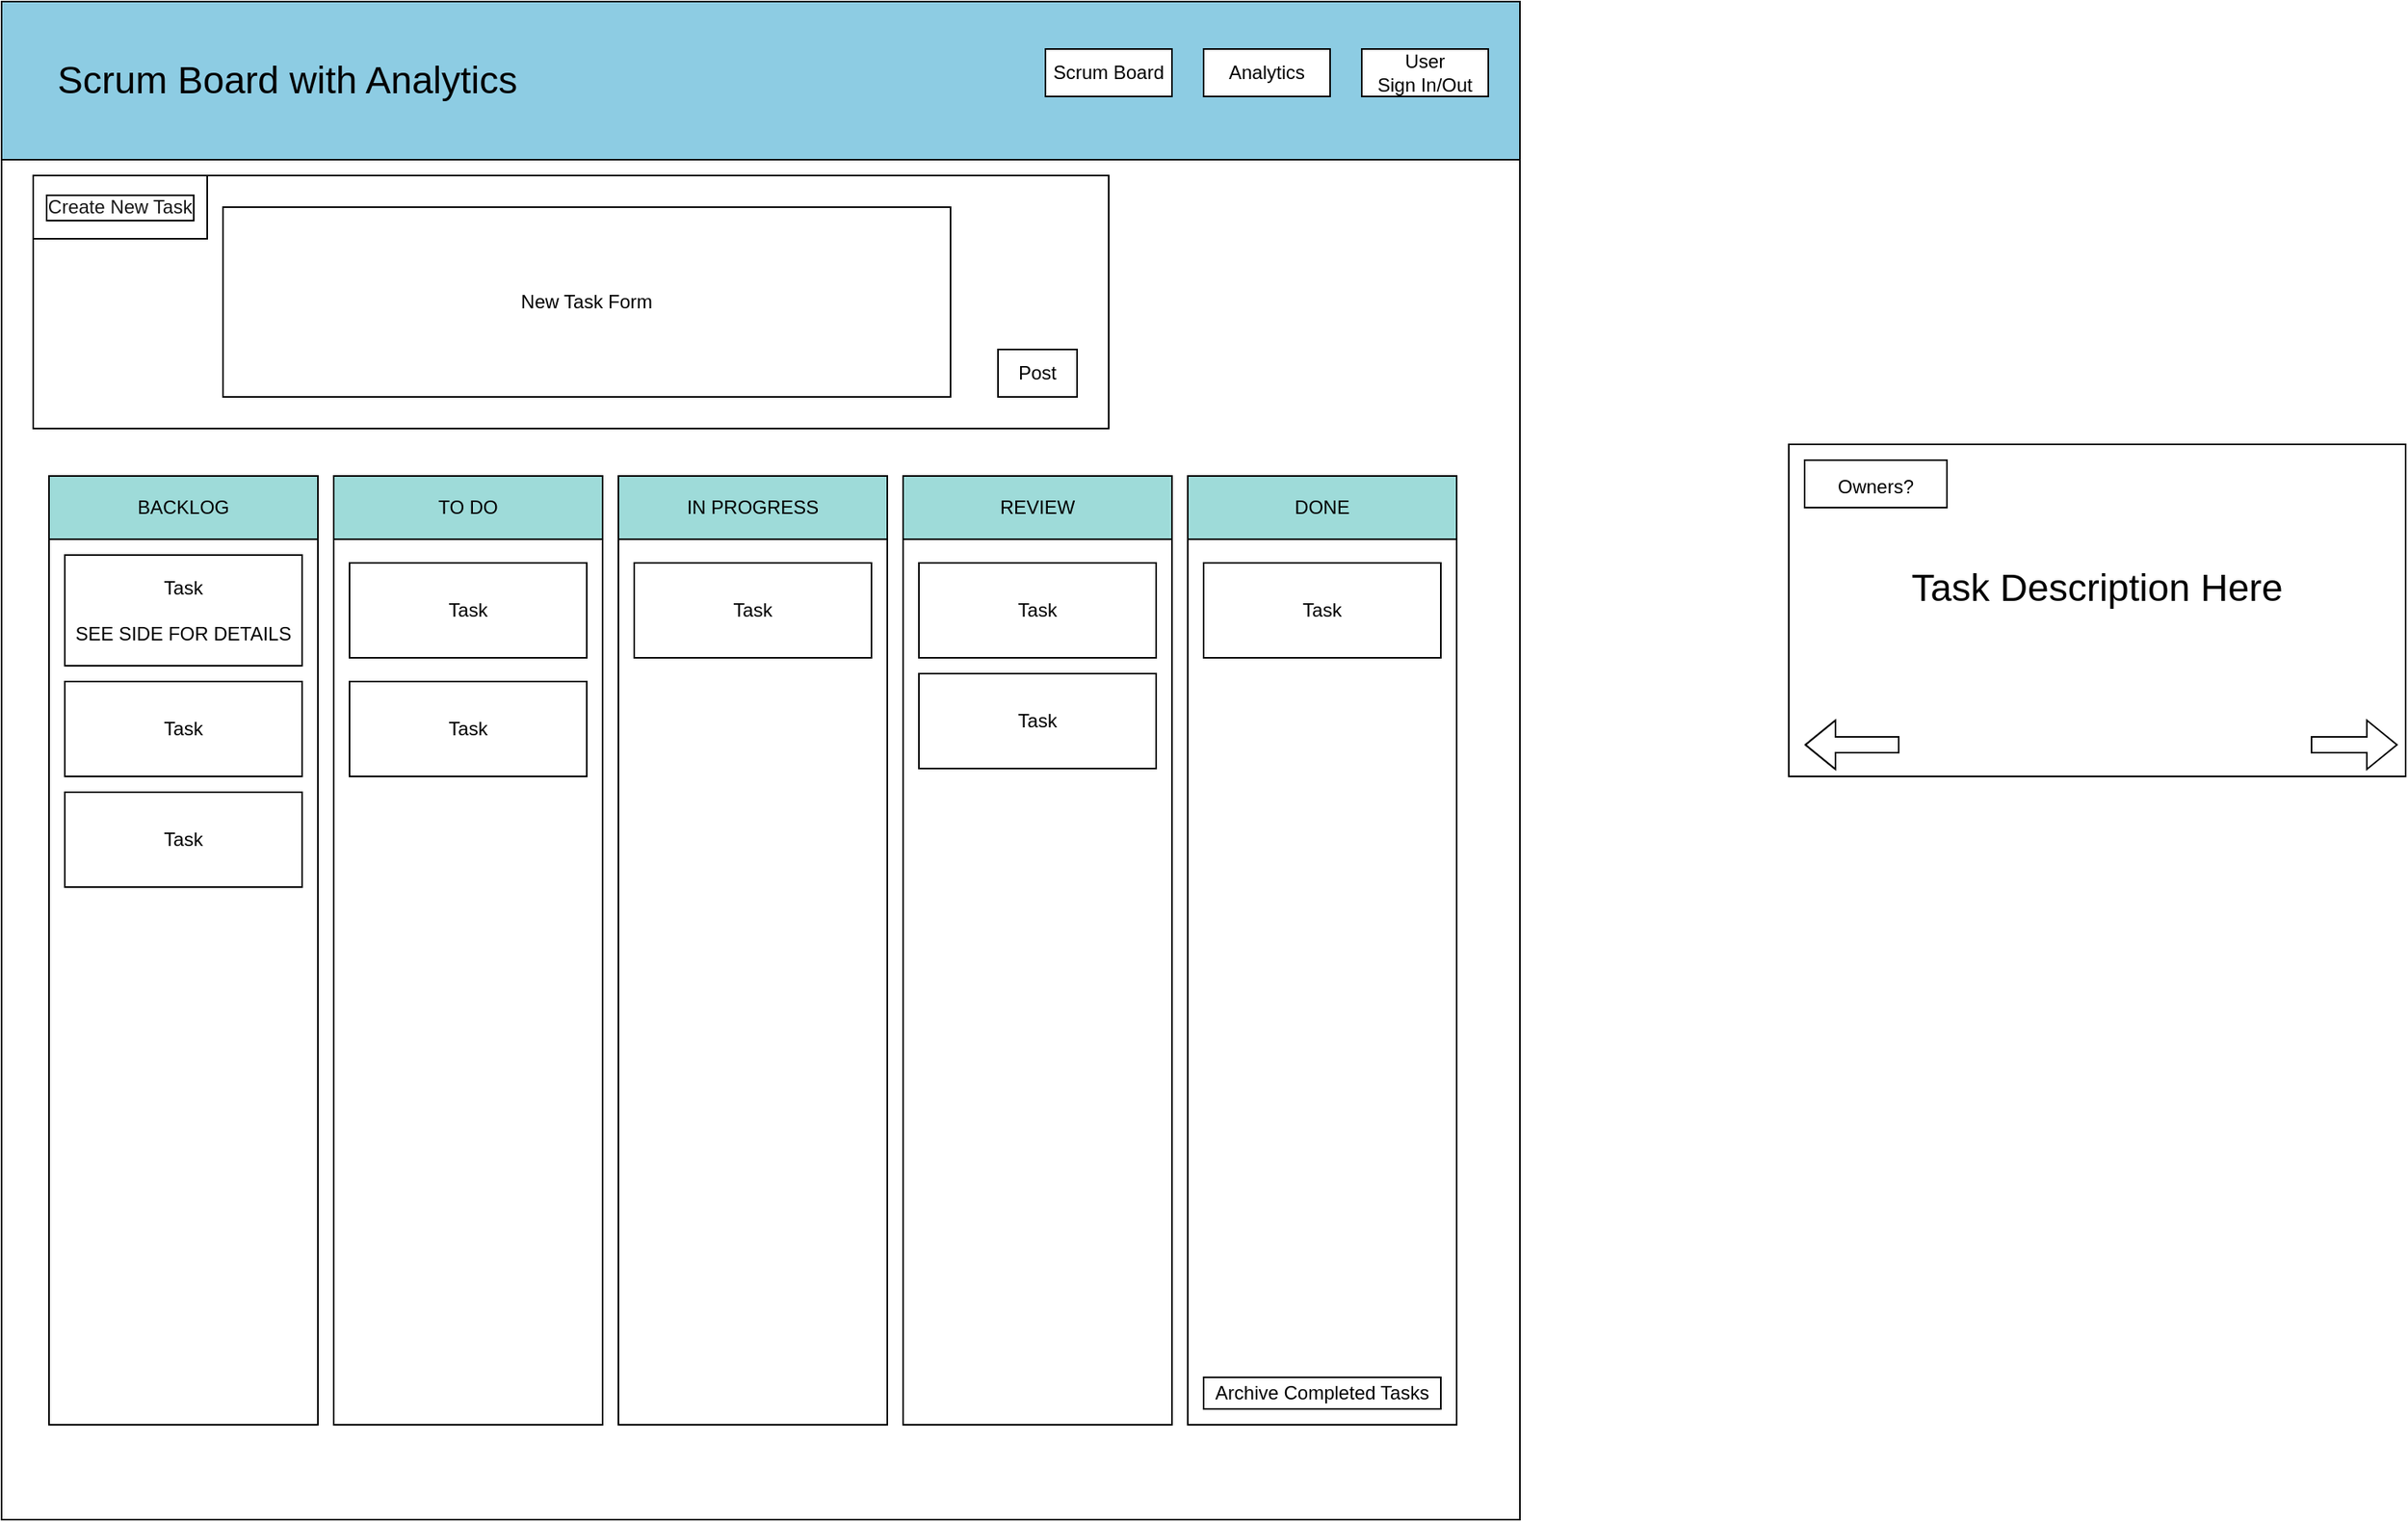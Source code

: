 <mxfile>
    <diagram id="q9-aCokO7fz_9qvoJ59M" name="Page-1">
        <mxGraphModel dx="621" dy="392" grid="1" gridSize="10" guides="1" tooltips="1" connect="1" arrows="1" fold="1" page="1" pageScale="1" pageWidth="850" pageHeight="1100" math="0" shadow="0">
            <root>
                <mxCell id="0"/>
                <mxCell id="1" parent="0"/>
                <mxCell id="pmyzb8hWt2OGAyiLMPu_-1" value="" style="rounded=0;whiteSpace=wrap;html=1;" parent="1" vertex="1">
                    <mxGeometry x="110" y="40" width="960" height="960" as="geometry"/>
                </mxCell>
                <mxCell id="pmyzb8hWt2OGAyiLMPu_-3" value="&lt;font style=&quot;font-size: 24px&quot;&gt;&amp;nbsp; &amp;nbsp; &amp;nbsp;Scrum Board with Analytics&lt;/font&gt;" style="rounded=0;whiteSpace=wrap;html=1;fillColor=#8DCCE3;align=left;" parent="1" vertex="1">
                    <mxGeometry x="110" y="40" width="960" height="100" as="geometry"/>
                </mxCell>
                <mxCell id="pmyzb8hWt2OGAyiLMPu_-5" value="Scrum Board" style="rounded=0;whiteSpace=wrap;html=1;fillColor=#FFFFFF;fontColor=#000000;strokeColor=#000000;" parent="1" vertex="1">
                    <mxGeometry x="770" y="70" width="80" height="30" as="geometry"/>
                </mxCell>
                <mxCell id="pmyzb8hWt2OGAyiLMPu_-6" value="Analytics" style="rounded=0;whiteSpace=wrap;html=1;fillColor=#FFFFFF;fontColor=#000000;shadow=0;strokeColor=#000000;" parent="1" vertex="1">
                    <mxGeometry x="870" y="70" width="80" height="30" as="geometry"/>
                </mxCell>
                <mxCell id="pmyzb8hWt2OGAyiLMPu_-7" value="User &lt;br&gt;Sign In/Out" style="rounded=0;whiteSpace=wrap;html=1;fillColor=#FFFFFF;fontColor=#000000;strokeColor=#000000;" parent="1" vertex="1">
                    <mxGeometry x="970" y="70" width="80" height="30" as="geometry"/>
                </mxCell>
                <mxCell id="pmyzb8hWt2OGAyiLMPu_-21" value="" style="rounded=0;whiteSpace=wrap;html=1;fontSize=12;fillColor=#FFFFFF;" parent="1" vertex="1">
                    <mxGeometry x="130" y="150" width="680" height="160" as="geometry"/>
                </mxCell>
                <mxCell id="pmyzb8hWt2OGAyiLMPu_-20" value="Create New Task" style="rounded=0;whiteSpace=wrap;html=1;fontSize=12;fillColor=#FFFFFF;fontColor=#171717;labelBackgroundColor=none;labelBorderColor=default;strokeColor=#000000;" parent="1" vertex="1">
                    <mxGeometry x="130" y="150" width="110" height="40" as="geometry"/>
                </mxCell>
                <mxCell id="pmyzb8hWt2OGAyiLMPu_-22" value="New Task Form" style="rounded=0;whiteSpace=wrap;html=1;fontSize=12;fillColor=#FFFFFF;fontColor=#000000;shadow=0;strokeColor=#000000;" parent="1" vertex="1">
                    <mxGeometry x="250" y="170" width="460" height="120" as="geometry"/>
                </mxCell>
                <mxCell id="pmyzb8hWt2OGAyiLMPu_-24" value="Post" style="rounded=0;whiteSpace=wrap;html=1;fontSize=12;fillColor=#FFFFFF;fontColor=#000000;strokeColor=#000000;" parent="1" vertex="1">
                    <mxGeometry x="740" y="260" width="50" height="30" as="geometry"/>
                </mxCell>
                <mxCell id="pmyzb8hWt2OGAyiLMPu_-25" value="" style="rounded=0;whiteSpace=wrap;html=1;fontSize=12;fillColor=#FFFFFF;" parent="1" vertex="1">
                    <mxGeometry x="140" y="340" width="170" height="600" as="geometry"/>
                </mxCell>
                <mxCell id="pmyzb8hWt2OGAyiLMPu_-30" value="" style="rounded=0;whiteSpace=wrap;html=1;fontSize=12;fillColor=#FFFFFF;" parent="1" vertex="1">
                    <mxGeometry x="320" y="340" width="170" height="600" as="geometry"/>
                </mxCell>
                <mxCell id="pmyzb8hWt2OGAyiLMPu_-31" value="" style="rounded=0;whiteSpace=wrap;html=1;fontSize=12;fillColor=#FFFFFF;" parent="1" vertex="1">
                    <mxGeometry x="500" y="340" width="170" height="600" as="geometry"/>
                </mxCell>
                <mxCell id="pmyzb8hWt2OGAyiLMPu_-32" value="" style="rounded=0;whiteSpace=wrap;html=1;fontSize=12;fillColor=#FFFFFF;" parent="1" vertex="1">
                    <mxGeometry x="860" y="340" width="170" height="600" as="geometry"/>
                </mxCell>
                <mxCell id="pmyzb8hWt2OGAyiLMPu_-33" value="" style="rounded=0;whiteSpace=wrap;html=1;fontSize=12;fillColor=#FFFFFF;" parent="1" vertex="1">
                    <mxGeometry x="680" y="340" width="170" height="600" as="geometry"/>
                </mxCell>
                <mxCell id="pmyzb8hWt2OGAyiLMPu_-34" value="BACKLOG" style="rounded=0;whiteSpace=wrap;html=1;fontSize=12;fillColor=#9EDBD9;" parent="1" vertex="1">
                    <mxGeometry x="140" y="340" width="170" height="40" as="geometry"/>
                </mxCell>
                <mxCell id="pmyzb8hWt2OGAyiLMPu_-35" value="TO DO" style="rounded=0;whiteSpace=wrap;html=1;fontSize=12;fillColor=#9EDBD9;" parent="1" vertex="1">
                    <mxGeometry x="320" y="340" width="170" height="40" as="geometry"/>
                </mxCell>
                <mxCell id="pmyzb8hWt2OGAyiLMPu_-36" value="IN PROGRESS" style="rounded=0;whiteSpace=wrap;html=1;fontSize=12;fillColor=#9EDBD9;" parent="1" vertex="1">
                    <mxGeometry x="500" y="340" width="170" height="40" as="geometry"/>
                </mxCell>
                <mxCell id="pmyzb8hWt2OGAyiLMPu_-37" value="REVIEW" style="rounded=0;whiteSpace=wrap;html=1;fontSize=12;fillColor=#9EDBD9;" parent="1" vertex="1">
                    <mxGeometry x="680" y="340" width="170" height="40" as="geometry"/>
                </mxCell>
                <mxCell id="pmyzb8hWt2OGAyiLMPu_-38" value="DONE" style="rounded=0;whiteSpace=wrap;html=1;fontSize=12;fillColor=#9EDBD9;" parent="1" vertex="1">
                    <mxGeometry x="860" y="340" width="170" height="40" as="geometry"/>
                </mxCell>
                <mxCell id="pmyzb8hWt2OGAyiLMPu_-39" value="Archive Completed Tasks" style="rounded=0;whiteSpace=wrap;html=1;fontSize=12;fillColor=#FFFFFF;" parent="1" vertex="1">
                    <mxGeometry x="870" y="910" width="150" height="20" as="geometry"/>
                </mxCell>
                <mxCell id="pmyzb8hWt2OGAyiLMPu_-40" value="Task&lt;br&gt;&lt;br&gt;SEE SIDE FOR DETAILS" style="rounded=0;whiteSpace=wrap;html=1;fontSize=12;fillColor=#FFFFFF;fontColor=#000000;strokeColor=#000000;" parent="1" vertex="1">
                    <mxGeometry x="150" y="390" width="150" height="70" as="geometry"/>
                </mxCell>
                <mxCell id="pmyzb8hWt2OGAyiLMPu_-50" value="Task" style="rounded=0;whiteSpace=wrap;html=1;fontSize=12;fillColor=#FFFFFF;fontColor=#000000;strokeColor=#000000;" parent="1" vertex="1">
                    <mxGeometry x="150" y="470" width="150" height="60" as="geometry"/>
                </mxCell>
                <mxCell id="pmyzb8hWt2OGAyiLMPu_-51" value="&lt;font style=&quot;font-size: 24px&quot;&gt;Task Description Here&lt;br&gt;&lt;br&gt;&lt;/font&gt;" style="rounded=0;whiteSpace=wrap;html=1;fontSize=12;fillColor=#FFFFFF;align=center;fontColor=#000000;" parent="1" vertex="1">
                    <mxGeometry x="1240" y="320" width="390" height="210" as="geometry"/>
                </mxCell>
                <mxCell id="pmyzb8hWt2OGAyiLMPu_-53" value="" style="shape=flexArrow;endArrow=classic;html=1;rounded=0;fontSize=18;strokeColor=#000000;" parent="1" edge="1">
                    <mxGeometry width="50" height="50" relative="1" as="geometry">
                        <mxPoint x="1310" y="510" as="sourcePoint"/>
                        <mxPoint x="1250" y="510" as="targetPoint"/>
                        <Array as="points">
                            <mxPoint x="1270" y="510"/>
                        </Array>
                    </mxGeometry>
                </mxCell>
                <mxCell id="pmyzb8hWt2OGAyiLMPu_-56" value="" style="shape=flexArrow;endArrow=classic;html=1;rounded=0;fontSize=18;strokeColor=#000000;" parent="1" edge="1">
                    <mxGeometry width="50" height="50" relative="1" as="geometry">
                        <mxPoint x="1570" y="510" as="sourcePoint"/>
                        <mxPoint x="1625" y="510" as="targetPoint"/>
                    </mxGeometry>
                </mxCell>
                <mxCell id="pmyzb8hWt2OGAyiLMPu_-57" value="&lt;font style=&quot;font-size: 12px&quot;&gt;Owners?&lt;/font&gt;" style="rounded=0;whiteSpace=wrap;html=1;fontSize=18;fillColor=#FFFFFF;fontColor=#000000;strokeColor=#000000;" parent="1" vertex="1">
                    <mxGeometry x="1250" y="330" width="90" height="30" as="geometry"/>
                </mxCell>
                <mxCell id="2" value="Task" style="rounded=0;whiteSpace=wrap;html=1;fontSize=12;fillColor=#FFFFFF;fontColor=#000000;strokeColor=#000000;" vertex="1" parent="1">
                    <mxGeometry x="150" y="540" width="150" height="60" as="geometry"/>
                </mxCell>
                <mxCell id="3" value="Task" style="rounded=0;whiteSpace=wrap;html=1;fontSize=12;fillColor=#FFFFFF;fontColor=#000000;strokeColor=#000000;" vertex="1" parent="1">
                    <mxGeometry x="330" y="470" width="150" height="60" as="geometry"/>
                </mxCell>
                <mxCell id="4" value="Task" style="rounded=0;whiteSpace=wrap;html=1;fontSize=12;fillColor=#FFFFFF;fontColor=#000000;strokeColor=#000000;" vertex="1" parent="1">
                    <mxGeometry x="510" y="395" width="150" height="60" as="geometry"/>
                </mxCell>
                <mxCell id="5" value="Task" style="rounded=0;whiteSpace=wrap;html=1;fontSize=12;fillColor=#FFFFFF;fontColor=#000000;strokeColor=#000000;" vertex="1" parent="1">
                    <mxGeometry x="330" y="395" width="150" height="60" as="geometry"/>
                </mxCell>
                <mxCell id="6" value="Task" style="rounded=0;whiteSpace=wrap;html=1;fontSize=12;fillColor=#FFFFFF;fontColor=#000000;strokeColor=#000000;" vertex="1" parent="1">
                    <mxGeometry x="870" y="395" width="150" height="60" as="geometry"/>
                </mxCell>
                <mxCell id="7" value="Task" style="rounded=0;whiteSpace=wrap;html=1;fontSize=12;fillColor=#FFFFFF;fontColor=#000000;strokeColor=#000000;" vertex="1" parent="1">
                    <mxGeometry x="690" y="465" width="150" height="60" as="geometry"/>
                </mxCell>
                <mxCell id="8" value="Task" style="rounded=0;whiteSpace=wrap;html=1;fontSize=12;fillColor=#FFFFFF;fontColor=#000000;strokeColor=#000000;" vertex="1" parent="1">
                    <mxGeometry x="690" y="395" width="150" height="60" as="geometry"/>
                </mxCell>
            </root>
        </mxGraphModel>
    </diagram>
</mxfile>